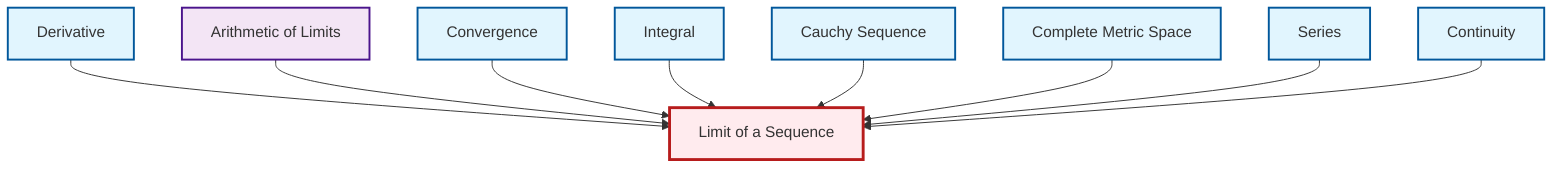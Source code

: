graph TD
    classDef definition fill:#e1f5fe,stroke:#01579b,stroke-width:2px
    classDef theorem fill:#f3e5f5,stroke:#4a148c,stroke-width:2px
    classDef axiom fill:#fff3e0,stroke:#e65100,stroke-width:2px
    classDef example fill:#e8f5e9,stroke:#1b5e20,stroke-width:2px
    classDef current fill:#ffebee,stroke:#b71c1c,stroke-width:3px
    def-series["Series"]:::definition
    def-cauchy-sequence["Cauchy Sequence"]:::definition
    def-limit["Limit of a Sequence"]:::definition
    thm-limit-arithmetic["Arithmetic of Limits"]:::theorem
    def-continuity["Continuity"]:::definition
    def-convergence["Convergence"]:::definition
    def-derivative["Derivative"]:::definition
    def-complete-metric-space["Complete Metric Space"]:::definition
    def-integral["Integral"]:::definition
    def-derivative --> def-limit
    thm-limit-arithmetic --> def-limit
    def-convergence --> def-limit
    def-integral --> def-limit
    def-cauchy-sequence --> def-limit
    def-complete-metric-space --> def-limit
    def-series --> def-limit
    def-continuity --> def-limit
    class def-limit current